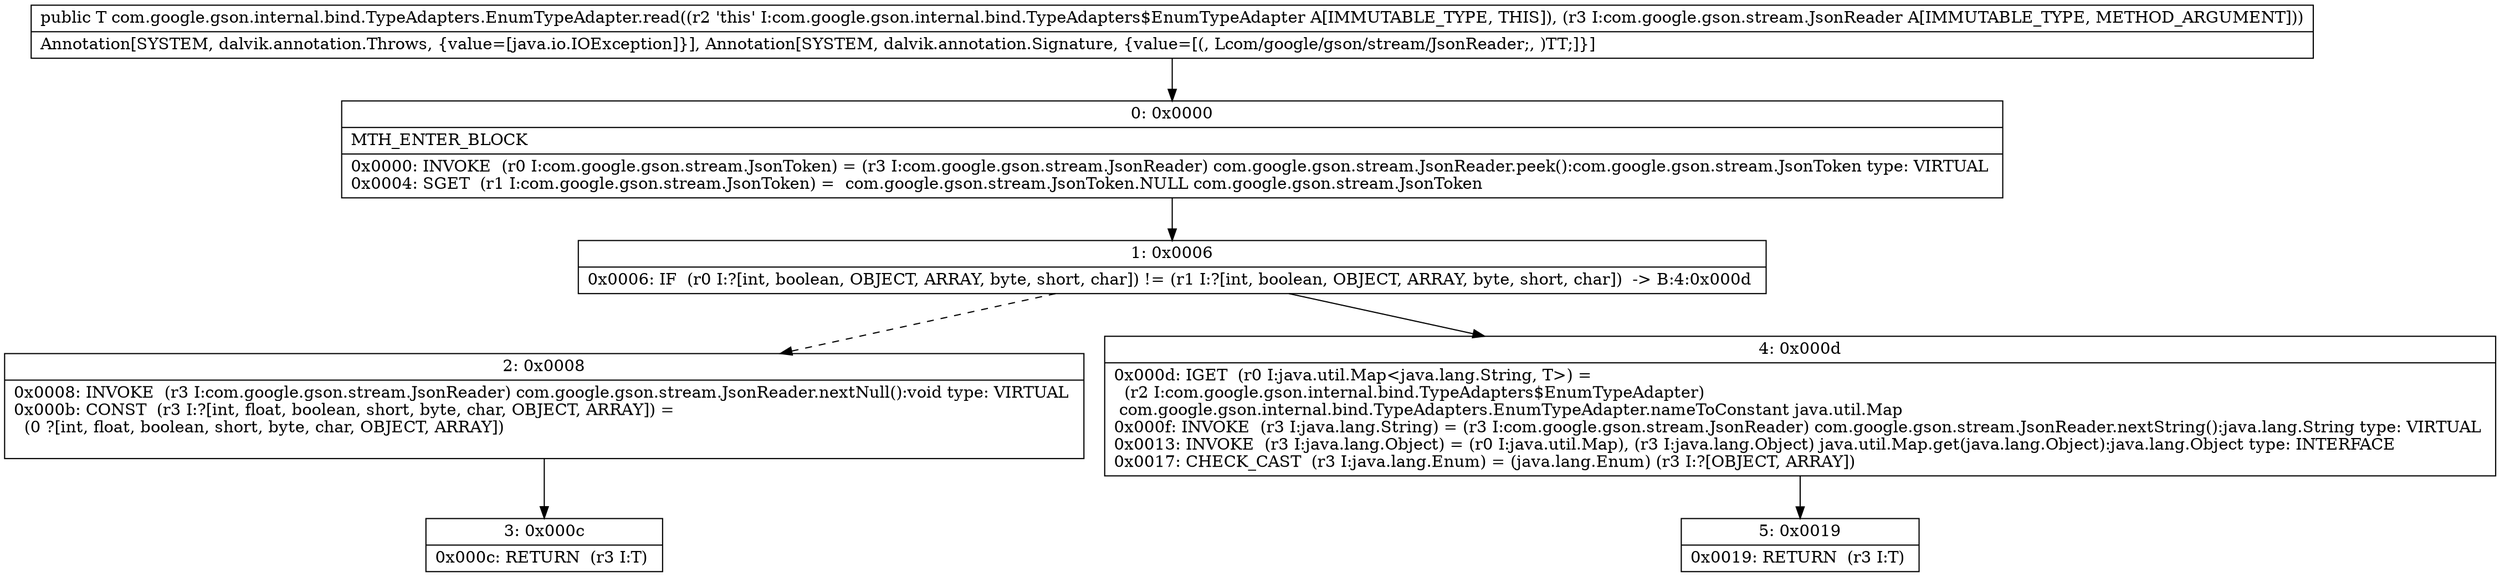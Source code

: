 digraph "CFG forcom.google.gson.internal.bind.TypeAdapters.EnumTypeAdapter.read(Lcom\/google\/gson\/stream\/JsonReader;)Ljava\/lang\/Enum;" {
Node_0 [shape=record,label="{0\:\ 0x0000|MTH_ENTER_BLOCK\l|0x0000: INVOKE  (r0 I:com.google.gson.stream.JsonToken) = (r3 I:com.google.gson.stream.JsonReader) com.google.gson.stream.JsonReader.peek():com.google.gson.stream.JsonToken type: VIRTUAL \l0x0004: SGET  (r1 I:com.google.gson.stream.JsonToken) =  com.google.gson.stream.JsonToken.NULL com.google.gson.stream.JsonToken \l}"];
Node_1 [shape=record,label="{1\:\ 0x0006|0x0006: IF  (r0 I:?[int, boolean, OBJECT, ARRAY, byte, short, char]) != (r1 I:?[int, boolean, OBJECT, ARRAY, byte, short, char])  \-\> B:4:0x000d \l}"];
Node_2 [shape=record,label="{2\:\ 0x0008|0x0008: INVOKE  (r3 I:com.google.gson.stream.JsonReader) com.google.gson.stream.JsonReader.nextNull():void type: VIRTUAL \l0x000b: CONST  (r3 I:?[int, float, boolean, short, byte, char, OBJECT, ARRAY]) = \l  (0 ?[int, float, boolean, short, byte, char, OBJECT, ARRAY])\l \l}"];
Node_3 [shape=record,label="{3\:\ 0x000c|0x000c: RETURN  (r3 I:T) \l}"];
Node_4 [shape=record,label="{4\:\ 0x000d|0x000d: IGET  (r0 I:java.util.Map\<java.lang.String, T\>) = \l  (r2 I:com.google.gson.internal.bind.TypeAdapters$EnumTypeAdapter)\l com.google.gson.internal.bind.TypeAdapters.EnumTypeAdapter.nameToConstant java.util.Map \l0x000f: INVOKE  (r3 I:java.lang.String) = (r3 I:com.google.gson.stream.JsonReader) com.google.gson.stream.JsonReader.nextString():java.lang.String type: VIRTUAL \l0x0013: INVOKE  (r3 I:java.lang.Object) = (r0 I:java.util.Map), (r3 I:java.lang.Object) java.util.Map.get(java.lang.Object):java.lang.Object type: INTERFACE \l0x0017: CHECK_CAST  (r3 I:java.lang.Enum) = (java.lang.Enum) (r3 I:?[OBJECT, ARRAY]) \l}"];
Node_5 [shape=record,label="{5\:\ 0x0019|0x0019: RETURN  (r3 I:T) \l}"];
MethodNode[shape=record,label="{public T com.google.gson.internal.bind.TypeAdapters.EnumTypeAdapter.read((r2 'this' I:com.google.gson.internal.bind.TypeAdapters$EnumTypeAdapter A[IMMUTABLE_TYPE, THIS]), (r3 I:com.google.gson.stream.JsonReader A[IMMUTABLE_TYPE, METHOD_ARGUMENT]))  | Annotation[SYSTEM, dalvik.annotation.Throws, \{value=[java.io.IOException]\}], Annotation[SYSTEM, dalvik.annotation.Signature, \{value=[(, Lcom\/google\/gson\/stream\/JsonReader;, )TT;]\}]\l}"];
MethodNode -> Node_0;
Node_0 -> Node_1;
Node_1 -> Node_2[style=dashed];
Node_1 -> Node_4;
Node_2 -> Node_3;
Node_4 -> Node_5;
}

